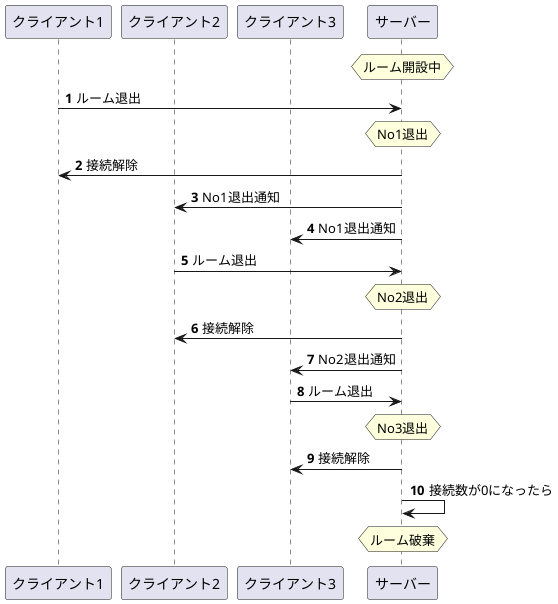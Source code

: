 @startuml

'botシーケンス図'

participant クライアント1
participant クライアント2
participant クライアント3
participant サーバー

autonumber
hnote over サーバー : ルーム開設中

クライアント1 -> サーバー:ルーム退出
hnote over サーバー : No1退出
クライアント1 <- サーバー:接続解除
クライアント2 <- サーバー:No1退出通知
クライアント3 <- サーバー:No1退出通知

クライアント2 -> サーバー:ルーム退出
hnote over サーバー : No2退出
クライアント2 <- サーバー:接続解除
クライアント3 <- サーバー:No2退出通知


クライアント3 -> サーバー:ルーム退出
hnote over サーバー : No3退出
クライアント3 <- サーバー:接続解除
サーバー -> サーバー:接続数が0になったら
hnote over サーバー : ルーム破棄

@enduml